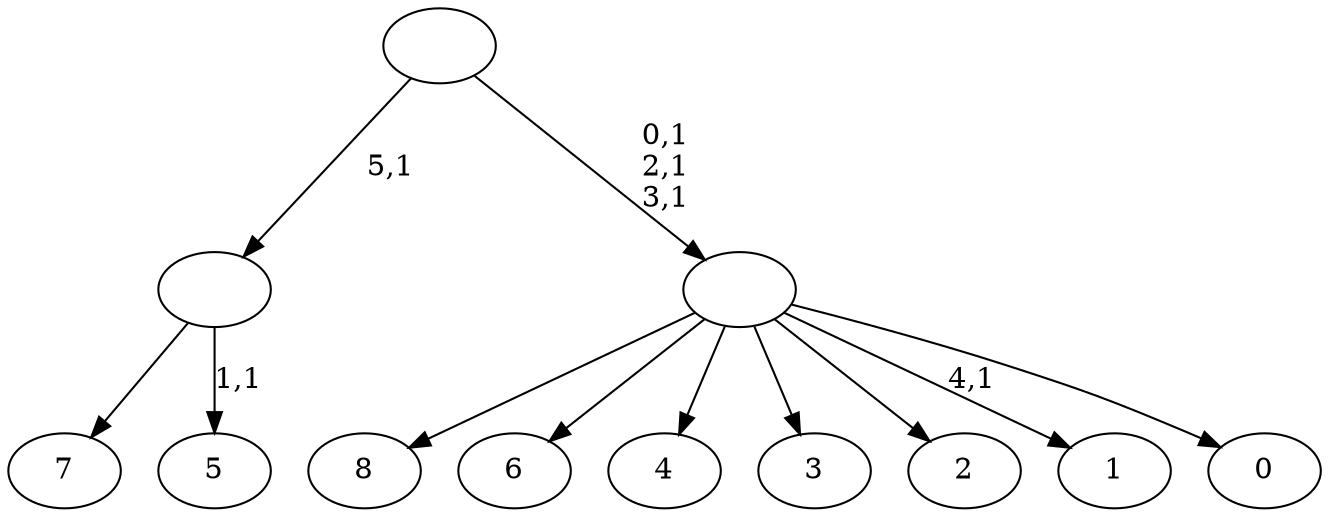 digraph T {
	15 [label="8"]
	14 [label="7"]
	13 [label="6"]
	12 [label="5"]
	10 [label=""]
	9 [label="4"]
	8 [label="3"]
	7 [label="2"]
	6 [label="1"]
	4 [label="0"]
	3 [label=""]
	0 [label=""]
	10 -> 12 [label="1,1"]
	10 -> 14 [label=""]
	3 -> 6 [label="4,1"]
	3 -> 15 [label=""]
	3 -> 13 [label=""]
	3 -> 9 [label=""]
	3 -> 8 [label=""]
	3 -> 7 [label=""]
	3 -> 4 [label=""]
	0 -> 3 [label="0,1\n2,1\n3,1"]
	0 -> 10 [label="5,1"]
}
